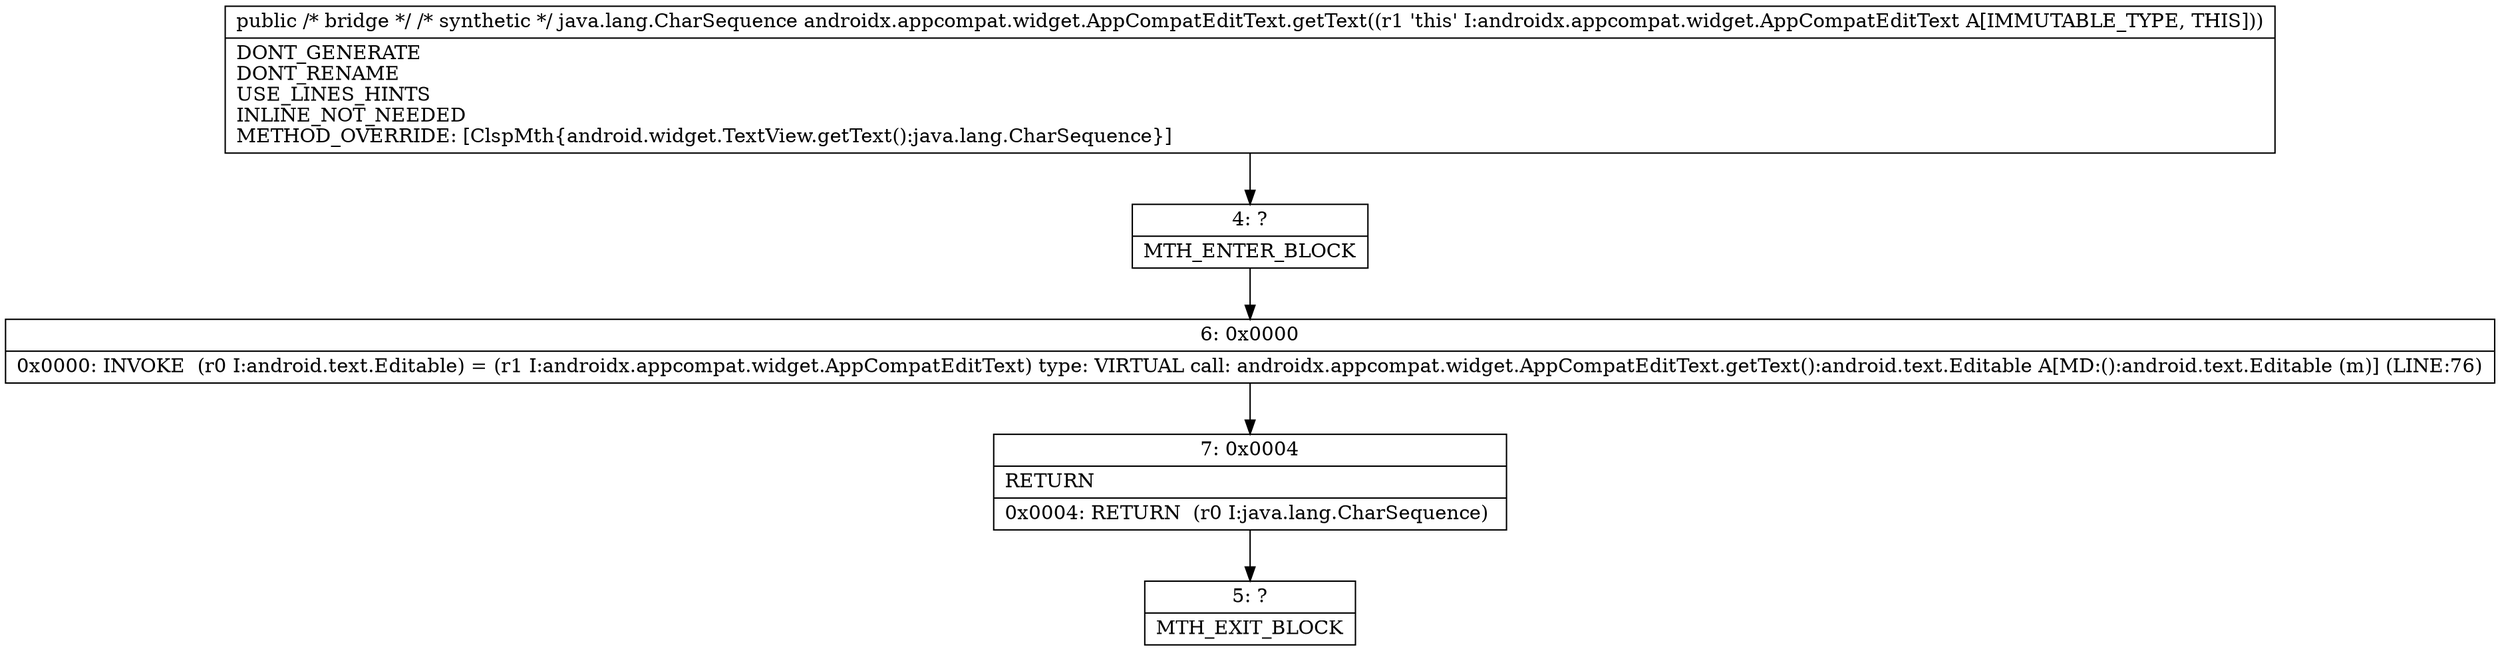 digraph "CFG forandroidx.appcompat.widget.AppCompatEditText.getText()Ljava\/lang\/CharSequence;" {
Node_4 [shape=record,label="{4\:\ ?|MTH_ENTER_BLOCK\l}"];
Node_6 [shape=record,label="{6\:\ 0x0000|0x0000: INVOKE  (r0 I:android.text.Editable) = (r1 I:androidx.appcompat.widget.AppCompatEditText) type: VIRTUAL call: androidx.appcompat.widget.AppCompatEditText.getText():android.text.Editable A[MD:():android.text.Editable (m)] (LINE:76)\l}"];
Node_7 [shape=record,label="{7\:\ 0x0004|RETURN\l|0x0004: RETURN  (r0 I:java.lang.CharSequence) \l}"];
Node_5 [shape=record,label="{5\:\ ?|MTH_EXIT_BLOCK\l}"];
MethodNode[shape=record,label="{public \/* bridge *\/ \/* synthetic *\/ java.lang.CharSequence androidx.appcompat.widget.AppCompatEditText.getText((r1 'this' I:androidx.appcompat.widget.AppCompatEditText A[IMMUTABLE_TYPE, THIS]))  | DONT_GENERATE\lDONT_RENAME\lUSE_LINES_HINTS\lINLINE_NOT_NEEDED\lMETHOD_OVERRIDE: [ClspMth\{android.widget.TextView.getText():java.lang.CharSequence\}]\l}"];
MethodNode -> Node_4;Node_4 -> Node_6;
Node_6 -> Node_7;
Node_7 -> Node_5;
}

